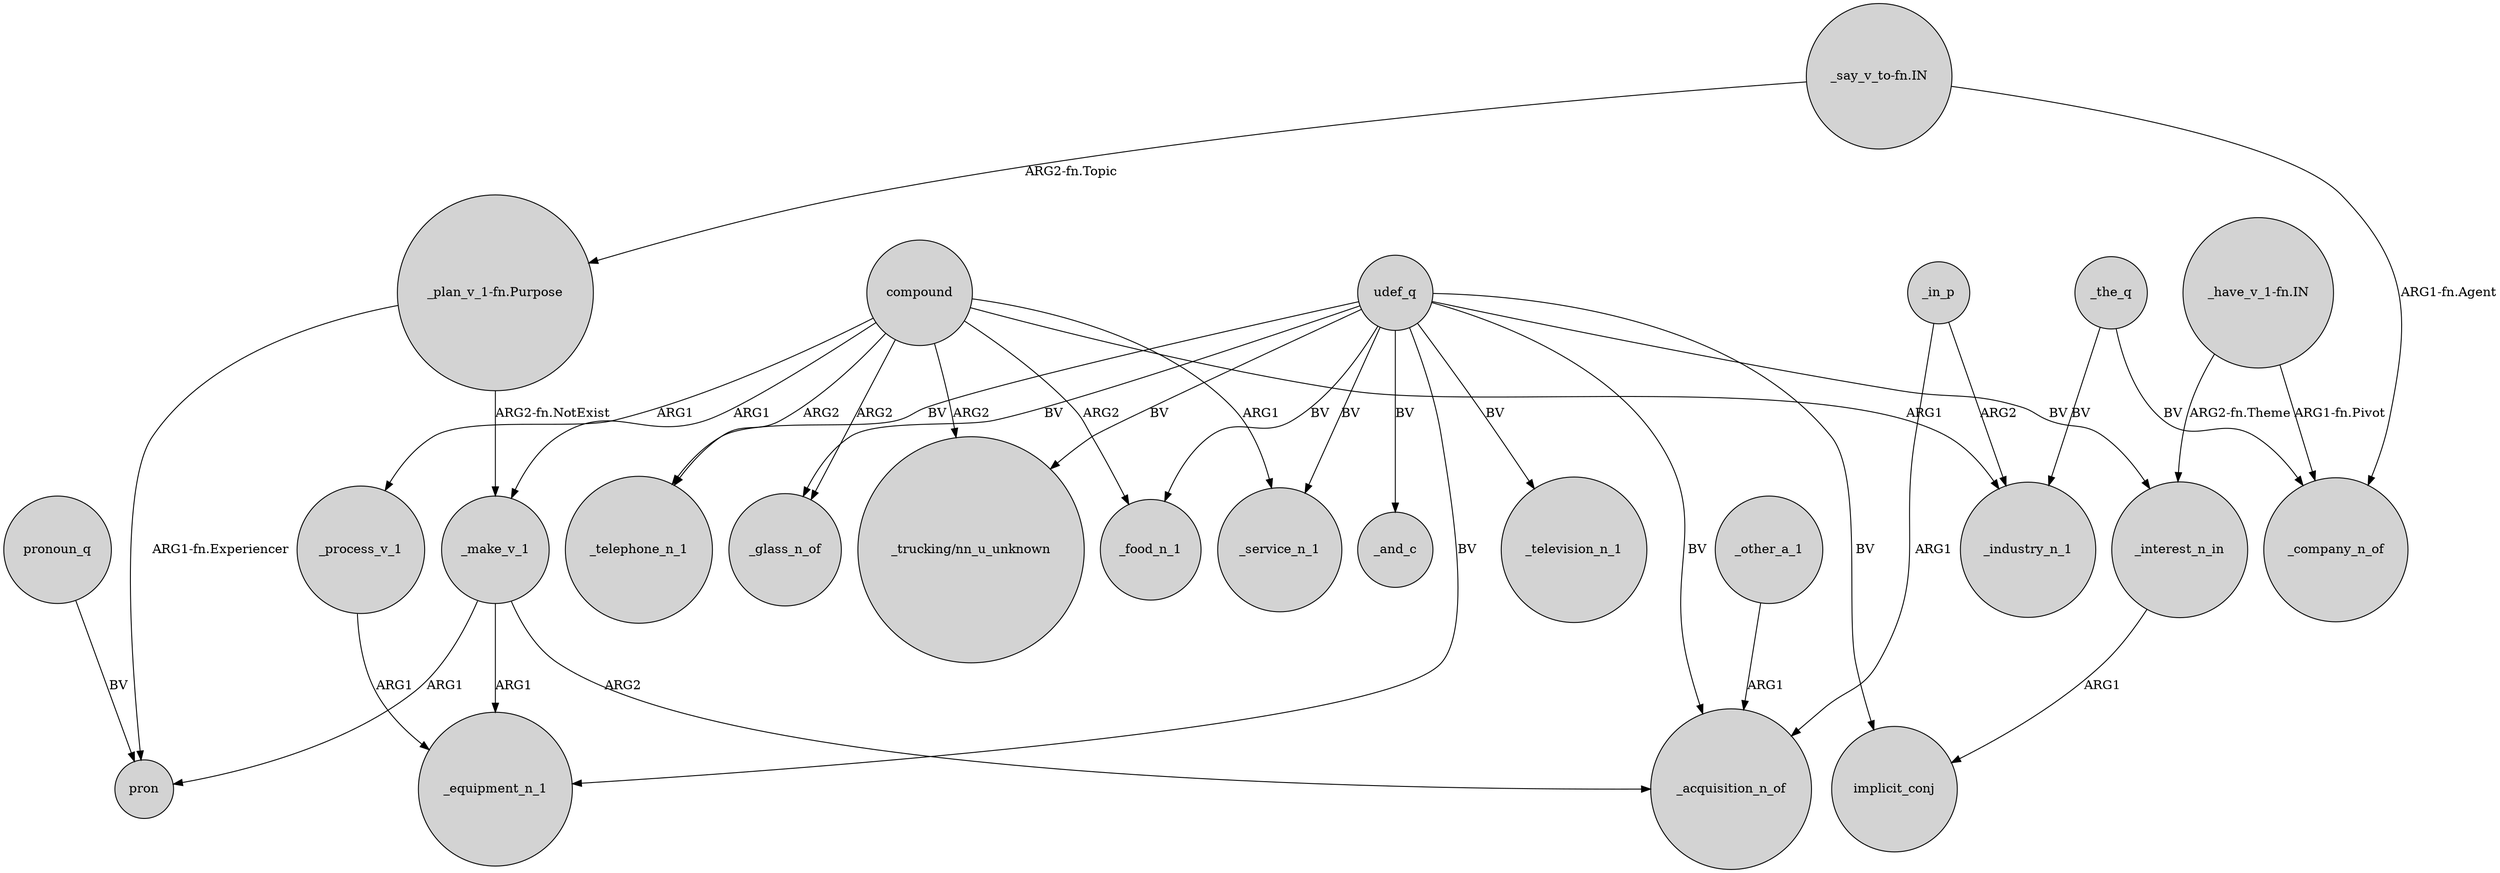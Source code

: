 digraph {
	node [shape=circle style=filled]
	udef_q -> _equipment_n_1 [label=BV]
	compound -> _food_n_1 [label=ARG2]
	compound -> _telephone_n_1 [label=ARG2]
	udef_q -> _television_n_1 [label=BV]
	udef_q -> "_trucking/nn_u_unknown" [label=BV]
	compound -> _glass_n_of [label=ARG2]
	udef_q -> _telephone_n_1 [label=BV]
	_interest_n_in -> implicit_conj [label=ARG1]
	_other_a_1 -> _acquisition_n_of [label=ARG1]
	"_plan_v_1-fn.Purpose" -> pron [label="ARG1-fn.Experiencer"]
	_in_p -> _industry_n_1 [label=ARG2]
	compound -> _industry_n_1 [label=ARG1]
	_process_v_1 -> _equipment_n_1 [label=ARG1]
	udef_q -> _interest_n_in [label=BV]
	_the_q -> _industry_n_1 [label=BV]
	udef_q -> implicit_conj [label=BV]
	"_say_v_to-fn.IN" -> "_plan_v_1-fn.Purpose" [label="ARG2-fn.Topic"]
	udef_q -> _food_n_1 [label=BV]
	_in_p -> _acquisition_n_of [label=ARG1]
	_the_q -> _company_n_of [label=BV]
	pronoun_q -> pron [label=BV]
	compound -> _process_v_1 [label=ARG1]
	udef_q -> _service_n_1 [label=BV]
	"_plan_v_1-fn.Purpose" -> _make_v_1 [label="ARG2-fn.NotExist"]
	udef_q -> _acquisition_n_of [label=BV]
	_make_v_1 -> pron [label=ARG1]
	_make_v_1 -> _acquisition_n_of [label=ARG2]
	"_have_v_1-fn.IN" -> _interest_n_in [label="ARG2-fn.Theme"]
	udef_q -> _glass_n_of [label=BV]
	"_say_v_to-fn.IN" -> _company_n_of [label="ARG1-fn.Agent"]
	compound -> _make_v_1 [label=ARG1]
	"_have_v_1-fn.IN" -> _company_n_of [label="ARG1-fn.Pivot"]
	udef_q -> _and_c [label=BV]
	compound -> _service_n_1 [label=ARG1]
	compound -> "_trucking/nn_u_unknown" [label=ARG2]
	_make_v_1 -> _equipment_n_1 [label=ARG1]
}
